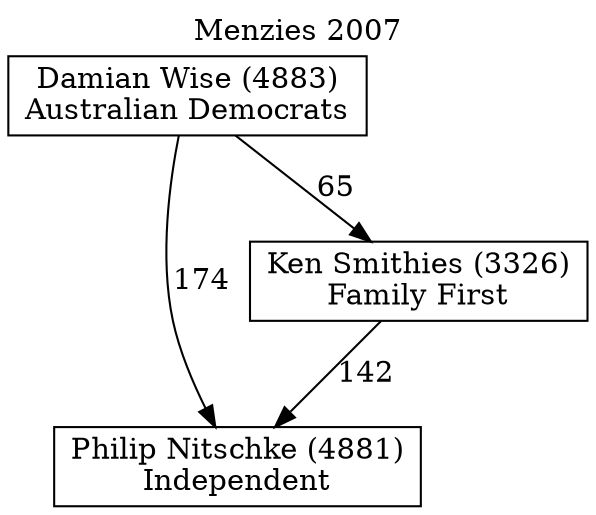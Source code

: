// House preference flow
digraph "Philip Nitschke (4881)_Menzies_2007" {
	graph [label="Menzies 2007" labelloc=t mclimit=10]
	node [shape=box]
	"Philip Nitschke (4881)" [label="Philip Nitschke (4881)
Independent"]
	"Ken Smithies (3326)" [label="Ken Smithies (3326)
Family First"]
	"Damian Wise (4883)" [label="Damian Wise (4883)
Australian Democrats"]
	"Ken Smithies (3326)" -> "Philip Nitschke (4881)" [label=142]
	"Damian Wise (4883)" -> "Ken Smithies (3326)" [label=65]
	"Damian Wise (4883)" -> "Philip Nitschke (4881)" [label=174]
}
